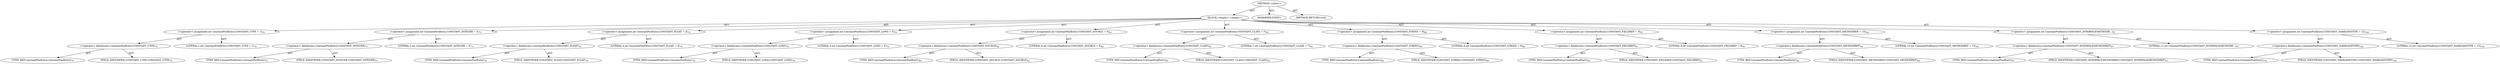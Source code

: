 digraph "&lt;clinit&gt;" {  
"111669149703" [label = <(METHOD,&lt;clinit&gt;)> ]
"25769803796" [label = <(BLOCK,&lt;empty&gt;,&lt;empty&gt;)> ]
"30064771136" [label = <(&lt;operator&gt;.assignment,int ConstantPoolEntry.CONSTANT_UTF8 = 1)<SUB>70</SUB>> ]
"30064771137" [label = <(&lt;operator&gt;.fieldAccess,ConstantPoolEntry.CONSTANT_UTF8)<SUB>70</SUB>> ]
"180388626443" [label = <(TYPE_REF,ConstantPoolEntry,ConstantPoolEntry)<SUB>70</SUB>> ]
"55834574866" [label = <(FIELD_IDENTIFIER,CONSTANT_UTF8,CONSTANT_UTF8)<SUB>70</SUB>> ]
"90194313220" [label = <(LITERAL,1,int ConstantPoolEntry.CONSTANT_UTF8 = 1)<SUB>70</SUB>> ]
"30064771138" [label = <(&lt;operator&gt;.assignment,int ConstantPoolEntry.CONSTANT_INTEGER = 3)<SUB>73</SUB>> ]
"30064771139" [label = <(&lt;operator&gt;.fieldAccess,ConstantPoolEntry.CONSTANT_INTEGER)<SUB>73</SUB>> ]
"180388626444" [label = <(TYPE_REF,ConstantPoolEntry,ConstantPoolEntry)<SUB>73</SUB>> ]
"55834574867" [label = <(FIELD_IDENTIFIER,CONSTANT_INTEGER,CONSTANT_INTEGER)<SUB>73</SUB>> ]
"90194313221" [label = <(LITERAL,3,int ConstantPoolEntry.CONSTANT_INTEGER = 3)<SUB>73</SUB>> ]
"30064771140" [label = <(&lt;operator&gt;.assignment,int ConstantPoolEntry.CONSTANT_FLOAT = 4)<SUB>76</SUB>> ]
"30064771141" [label = <(&lt;operator&gt;.fieldAccess,ConstantPoolEntry.CONSTANT_FLOAT)<SUB>76</SUB>> ]
"180388626445" [label = <(TYPE_REF,ConstantPoolEntry,ConstantPoolEntry)<SUB>76</SUB>> ]
"55834574868" [label = <(FIELD_IDENTIFIER,CONSTANT_FLOAT,CONSTANT_FLOAT)<SUB>76</SUB>> ]
"90194313222" [label = <(LITERAL,4,int ConstantPoolEntry.CONSTANT_FLOAT = 4)<SUB>76</SUB>> ]
"30064771142" [label = <(&lt;operator&gt;.assignment,int ConstantPoolEntry.CONSTANT_LONG = 5)<SUB>79</SUB>> ]
"30064771143" [label = <(&lt;operator&gt;.fieldAccess,ConstantPoolEntry.CONSTANT_LONG)<SUB>79</SUB>> ]
"180388626446" [label = <(TYPE_REF,ConstantPoolEntry,ConstantPoolEntry)<SUB>79</SUB>> ]
"55834574869" [label = <(FIELD_IDENTIFIER,CONSTANT_LONG,CONSTANT_LONG)<SUB>79</SUB>> ]
"90194313223" [label = <(LITERAL,5,int ConstantPoolEntry.CONSTANT_LONG = 5)<SUB>79</SUB>> ]
"30064771144" [label = <(&lt;operator&gt;.assignment,int ConstantPoolEntry.CONSTANT_DOUBLE = 6)<SUB>82</SUB>> ]
"30064771145" [label = <(&lt;operator&gt;.fieldAccess,ConstantPoolEntry.CONSTANT_DOUBLE)<SUB>82</SUB>> ]
"180388626447" [label = <(TYPE_REF,ConstantPoolEntry,ConstantPoolEntry)<SUB>82</SUB>> ]
"55834574870" [label = <(FIELD_IDENTIFIER,CONSTANT_DOUBLE,CONSTANT_DOUBLE)<SUB>82</SUB>> ]
"90194313224" [label = <(LITERAL,6,int ConstantPoolEntry.CONSTANT_DOUBLE = 6)<SUB>82</SUB>> ]
"30064771146" [label = <(&lt;operator&gt;.assignment,int ConstantPoolEntry.CONSTANT_CLASS = 7)<SUB>85</SUB>> ]
"30064771147" [label = <(&lt;operator&gt;.fieldAccess,ConstantPoolEntry.CONSTANT_CLASS)<SUB>85</SUB>> ]
"180388626448" [label = <(TYPE_REF,ConstantPoolEntry,ConstantPoolEntry)<SUB>85</SUB>> ]
"55834574871" [label = <(FIELD_IDENTIFIER,CONSTANT_CLASS,CONSTANT_CLASS)<SUB>85</SUB>> ]
"90194313225" [label = <(LITERAL,7,int ConstantPoolEntry.CONSTANT_CLASS = 7)<SUB>85</SUB>> ]
"30064771148" [label = <(&lt;operator&gt;.assignment,int ConstantPoolEntry.CONSTANT_STRING = 8)<SUB>88</SUB>> ]
"30064771149" [label = <(&lt;operator&gt;.fieldAccess,ConstantPoolEntry.CONSTANT_STRING)<SUB>88</SUB>> ]
"180388626449" [label = <(TYPE_REF,ConstantPoolEntry,ConstantPoolEntry)<SUB>88</SUB>> ]
"55834574872" [label = <(FIELD_IDENTIFIER,CONSTANT_STRING,CONSTANT_STRING)<SUB>88</SUB>> ]
"90194313226" [label = <(LITERAL,8,int ConstantPoolEntry.CONSTANT_STRING = 8)<SUB>88</SUB>> ]
"30064771150" [label = <(&lt;operator&gt;.assignment,int ConstantPoolEntry.CONSTANT_FIELDREF = 9)<SUB>91</SUB>> ]
"30064771151" [label = <(&lt;operator&gt;.fieldAccess,ConstantPoolEntry.CONSTANT_FIELDREF)<SUB>91</SUB>> ]
"180388626450" [label = <(TYPE_REF,ConstantPoolEntry,ConstantPoolEntry)<SUB>91</SUB>> ]
"55834574873" [label = <(FIELD_IDENTIFIER,CONSTANT_FIELDREF,CONSTANT_FIELDREF)<SUB>91</SUB>> ]
"90194313227" [label = <(LITERAL,9,int ConstantPoolEntry.CONSTANT_FIELDREF = 9)<SUB>91</SUB>> ]
"30064771152" [label = <(&lt;operator&gt;.assignment,int ConstantPoolEntry.CONSTANT_METHODREF = 10)<SUB>94</SUB>> ]
"30064771153" [label = <(&lt;operator&gt;.fieldAccess,ConstantPoolEntry.CONSTANT_METHODREF)<SUB>94</SUB>> ]
"180388626451" [label = <(TYPE_REF,ConstantPoolEntry,ConstantPoolEntry)<SUB>94</SUB>> ]
"55834574874" [label = <(FIELD_IDENTIFIER,CONSTANT_METHODREF,CONSTANT_METHODREF)<SUB>94</SUB>> ]
"90194313228" [label = <(LITERAL,10,int ConstantPoolEntry.CONSTANT_METHODREF = 10)<SUB>94</SUB>> ]
"30064771154" [label = <(&lt;operator&gt;.assignment,int ConstantPoolEntry.CONSTANT_INTERFACEMETHODR...)<SUB>97</SUB>> ]
"30064771155" [label = <(&lt;operator&gt;.fieldAccess,ConstantPoolEntry.CONSTANT_INTERFACEMETHODREF)<SUB>97</SUB>> ]
"180388626452" [label = <(TYPE_REF,ConstantPoolEntry,ConstantPoolEntry)<SUB>97</SUB>> ]
"55834574875" [label = <(FIELD_IDENTIFIER,CONSTANT_INTERFACEMETHODREF,CONSTANT_INTERFACEMETHODREF)<SUB>97</SUB>> ]
"90194313229" [label = <(LITERAL,11,int ConstantPoolEntry.CONSTANT_INTERFACEMETHODR...)<SUB>97</SUB>> ]
"30064771156" [label = <(&lt;operator&gt;.assignment,int ConstantPoolEntry.CONSTANT_NAMEANDTYPE = 12)<SUB>100</SUB>> ]
"30064771157" [label = <(&lt;operator&gt;.fieldAccess,ConstantPoolEntry.CONSTANT_NAMEANDTYPE)<SUB>100</SUB>> ]
"180388626453" [label = <(TYPE_REF,ConstantPoolEntry,ConstantPoolEntry)<SUB>100</SUB>> ]
"55834574876" [label = <(FIELD_IDENTIFIER,CONSTANT_NAMEANDTYPE,CONSTANT_NAMEANDTYPE)<SUB>100</SUB>> ]
"90194313230" [label = <(LITERAL,12,int ConstantPoolEntry.CONSTANT_NAMEANDTYPE = 12)<SUB>100</SUB>> ]
"133143986216" [label = <(MODIFIER,STATIC)> ]
"128849018887" [label = <(METHOD_RETURN,void)> ]
  "111669149703" -> "25769803796"  [ label = "AST: "] 
  "111669149703" -> "133143986216"  [ label = "AST: "] 
  "111669149703" -> "128849018887"  [ label = "AST: "] 
  "25769803796" -> "30064771136"  [ label = "AST: "] 
  "25769803796" -> "30064771138"  [ label = "AST: "] 
  "25769803796" -> "30064771140"  [ label = "AST: "] 
  "25769803796" -> "30064771142"  [ label = "AST: "] 
  "25769803796" -> "30064771144"  [ label = "AST: "] 
  "25769803796" -> "30064771146"  [ label = "AST: "] 
  "25769803796" -> "30064771148"  [ label = "AST: "] 
  "25769803796" -> "30064771150"  [ label = "AST: "] 
  "25769803796" -> "30064771152"  [ label = "AST: "] 
  "25769803796" -> "30064771154"  [ label = "AST: "] 
  "25769803796" -> "30064771156"  [ label = "AST: "] 
  "30064771136" -> "30064771137"  [ label = "AST: "] 
  "30064771136" -> "90194313220"  [ label = "AST: "] 
  "30064771137" -> "180388626443"  [ label = "AST: "] 
  "30064771137" -> "55834574866"  [ label = "AST: "] 
  "30064771138" -> "30064771139"  [ label = "AST: "] 
  "30064771138" -> "90194313221"  [ label = "AST: "] 
  "30064771139" -> "180388626444"  [ label = "AST: "] 
  "30064771139" -> "55834574867"  [ label = "AST: "] 
  "30064771140" -> "30064771141"  [ label = "AST: "] 
  "30064771140" -> "90194313222"  [ label = "AST: "] 
  "30064771141" -> "180388626445"  [ label = "AST: "] 
  "30064771141" -> "55834574868"  [ label = "AST: "] 
  "30064771142" -> "30064771143"  [ label = "AST: "] 
  "30064771142" -> "90194313223"  [ label = "AST: "] 
  "30064771143" -> "180388626446"  [ label = "AST: "] 
  "30064771143" -> "55834574869"  [ label = "AST: "] 
  "30064771144" -> "30064771145"  [ label = "AST: "] 
  "30064771144" -> "90194313224"  [ label = "AST: "] 
  "30064771145" -> "180388626447"  [ label = "AST: "] 
  "30064771145" -> "55834574870"  [ label = "AST: "] 
  "30064771146" -> "30064771147"  [ label = "AST: "] 
  "30064771146" -> "90194313225"  [ label = "AST: "] 
  "30064771147" -> "180388626448"  [ label = "AST: "] 
  "30064771147" -> "55834574871"  [ label = "AST: "] 
  "30064771148" -> "30064771149"  [ label = "AST: "] 
  "30064771148" -> "90194313226"  [ label = "AST: "] 
  "30064771149" -> "180388626449"  [ label = "AST: "] 
  "30064771149" -> "55834574872"  [ label = "AST: "] 
  "30064771150" -> "30064771151"  [ label = "AST: "] 
  "30064771150" -> "90194313227"  [ label = "AST: "] 
  "30064771151" -> "180388626450"  [ label = "AST: "] 
  "30064771151" -> "55834574873"  [ label = "AST: "] 
  "30064771152" -> "30064771153"  [ label = "AST: "] 
  "30064771152" -> "90194313228"  [ label = "AST: "] 
  "30064771153" -> "180388626451"  [ label = "AST: "] 
  "30064771153" -> "55834574874"  [ label = "AST: "] 
  "30064771154" -> "30064771155"  [ label = "AST: "] 
  "30064771154" -> "90194313229"  [ label = "AST: "] 
  "30064771155" -> "180388626452"  [ label = "AST: "] 
  "30064771155" -> "55834574875"  [ label = "AST: "] 
  "30064771156" -> "30064771157"  [ label = "AST: "] 
  "30064771156" -> "90194313230"  [ label = "AST: "] 
  "30064771157" -> "180388626453"  [ label = "AST: "] 
  "30064771157" -> "55834574876"  [ label = "AST: "] 
}
